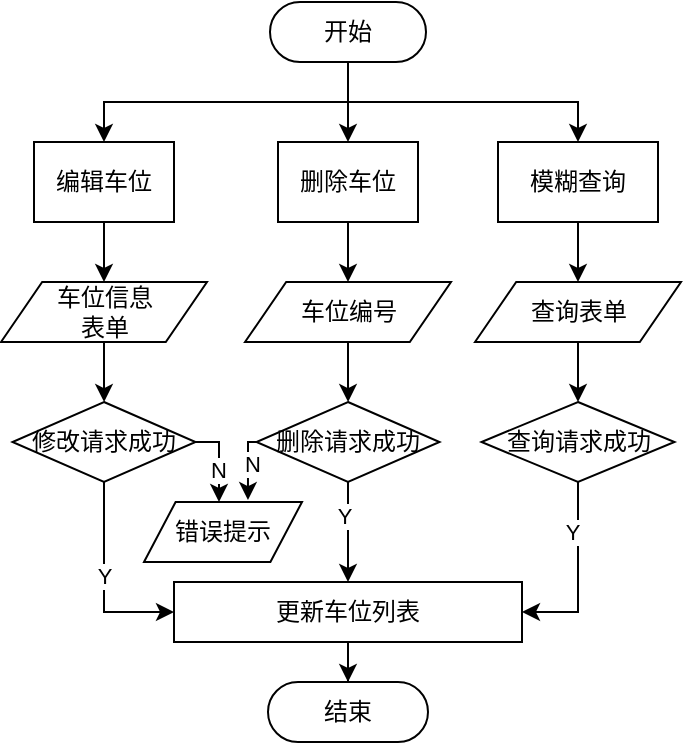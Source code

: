 <mxfile version="24.4.0" type="github">
  <diagram name="第 1 页" id="alPSqNJ8m3rAucEC1VVL">
    <mxGraphModel dx="380" dy="463" grid="1" gridSize="10" guides="1" tooltips="1" connect="1" arrows="1" fold="1" page="1" pageScale="1" pageWidth="827" pageHeight="1169" math="0" shadow="0">
      <root>
        <mxCell id="0" />
        <mxCell id="1" parent="0" />
        <mxCell id="w7tzNyiJlwlqv4V454Qx-7" style="edgeStyle=orthogonalEdgeStyle;rounded=0;orthogonalLoop=1;jettySize=auto;html=1;exitX=0.5;exitY=0.5;exitDx=0;exitDy=15;exitPerimeter=0;entryX=0.5;entryY=0;entryDx=0;entryDy=0;" edge="1" parent="1" source="w7tzNyiJlwlqv4V454Qx-2" target="w7tzNyiJlwlqv4V454Qx-3">
          <mxGeometry relative="1" as="geometry" />
        </mxCell>
        <mxCell id="w7tzNyiJlwlqv4V454Qx-8" style="edgeStyle=orthogonalEdgeStyle;rounded=0;orthogonalLoop=1;jettySize=auto;html=1;exitX=0.5;exitY=0.5;exitDx=0;exitDy=15;exitPerimeter=0;" edge="1" parent="1" source="w7tzNyiJlwlqv4V454Qx-2" target="w7tzNyiJlwlqv4V454Qx-4">
          <mxGeometry relative="1" as="geometry" />
        </mxCell>
        <mxCell id="w7tzNyiJlwlqv4V454Qx-9" style="edgeStyle=orthogonalEdgeStyle;rounded=0;orthogonalLoop=1;jettySize=auto;html=1;exitX=0.5;exitY=0.5;exitDx=0;exitDy=15;exitPerimeter=0;entryX=0.5;entryY=0;entryDx=0;entryDy=0;" edge="1" parent="1" source="w7tzNyiJlwlqv4V454Qx-2" target="w7tzNyiJlwlqv4V454Qx-5">
          <mxGeometry relative="1" as="geometry" />
        </mxCell>
        <mxCell id="w7tzNyiJlwlqv4V454Qx-2" value="开始" style="html=1;dashed=0;whiteSpace=wrap;shape=mxgraph.dfd.start" vertex="1" parent="1">
          <mxGeometry x="193" y="80" width="78" height="30" as="geometry" />
        </mxCell>
        <mxCell id="w7tzNyiJlwlqv4V454Qx-11" style="edgeStyle=orthogonalEdgeStyle;rounded=0;orthogonalLoop=1;jettySize=auto;html=1;exitX=0.5;exitY=1;exitDx=0;exitDy=0;" edge="1" parent="1" source="w7tzNyiJlwlqv4V454Qx-3" target="w7tzNyiJlwlqv4V454Qx-10">
          <mxGeometry relative="1" as="geometry" />
        </mxCell>
        <mxCell id="w7tzNyiJlwlqv4V454Qx-3" value="编辑车位" style="html=1;dashed=0;whiteSpace=wrap;" vertex="1" parent="1">
          <mxGeometry x="75" y="150" width="70" height="40" as="geometry" />
        </mxCell>
        <mxCell id="w7tzNyiJlwlqv4V454Qx-31" style="edgeStyle=orthogonalEdgeStyle;rounded=0;orthogonalLoop=1;jettySize=auto;html=1;exitX=0.5;exitY=1;exitDx=0;exitDy=0;" edge="1" parent="1" source="w7tzNyiJlwlqv4V454Qx-4" target="w7tzNyiJlwlqv4V454Qx-14">
          <mxGeometry relative="1" as="geometry" />
        </mxCell>
        <mxCell id="w7tzNyiJlwlqv4V454Qx-4" value="删除车位" style="html=1;dashed=0;whiteSpace=wrap;" vertex="1" parent="1">
          <mxGeometry x="197" y="150" width="70" height="40" as="geometry" />
        </mxCell>
        <mxCell id="w7tzNyiJlwlqv4V454Qx-33" style="edgeStyle=orthogonalEdgeStyle;rounded=0;orthogonalLoop=1;jettySize=auto;html=1;exitX=0.5;exitY=1;exitDx=0;exitDy=0;" edge="1" parent="1" source="w7tzNyiJlwlqv4V454Qx-5" target="w7tzNyiJlwlqv4V454Qx-15">
          <mxGeometry relative="1" as="geometry" />
        </mxCell>
        <mxCell id="w7tzNyiJlwlqv4V454Qx-5" value="模糊查询" style="html=1;dashed=0;whiteSpace=wrap;" vertex="1" parent="1">
          <mxGeometry x="307" y="150" width="80" height="40" as="geometry" />
        </mxCell>
        <mxCell id="w7tzNyiJlwlqv4V454Qx-13" style="edgeStyle=orthogonalEdgeStyle;rounded=0;orthogonalLoop=1;jettySize=auto;html=1;exitX=0.5;exitY=1;exitDx=0;exitDy=0;" edge="1" parent="1" source="w7tzNyiJlwlqv4V454Qx-10" target="w7tzNyiJlwlqv4V454Qx-12">
          <mxGeometry relative="1" as="geometry" />
        </mxCell>
        <mxCell id="w7tzNyiJlwlqv4V454Qx-10" value="车位信息&lt;div&gt;表单&lt;/div&gt;" style="shape=parallelogram;perimeter=parallelogramPerimeter;whiteSpace=wrap;html=1;dashed=0;" vertex="1" parent="1">
          <mxGeometry x="58.5" y="220" width="103" height="30" as="geometry" />
        </mxCell>
        <mxCell id="w7tzNyiJlwlqv4V454Qx-17" style="edgeStyle=orthogonalEdgeStyle;rounded=0;orthogonalLoop=1;jettySize=auto;html=1;exitX=0.5;exitY=1;exitDx=0;exitDy=0;entryX=0;entryY=0.5;entryDx=0;entryDy=0;" edge="1" parent="1" source="w7tzNyiJlwlqv4V454Qx-12" target="w7tzNyiJlwlqv4V454Qx-16">
          <mxGeometry relative="1" as="geometry" />
        </mxCell>
        <mxCell id="w7tzNyiJlwlqv4V454Qx-18" value="Y" style="edgeLabel;html=1;align=center;verticalAlign=middle;resizable=0;points=[];" vertex="1" connectable="0" parent="w7tzNyiJlwlqv4V454Qx-17">
          <mxGeometry x="-0.059" relative="1" as="geometry">
            <mxPoint as="offset" />
          </mxGeometry>
        </mxCell>
        <mxCell id="w7tzNyiJlwlqv4V454Qx-24" style="edgeStyle=orthogonalEdgeStyle;rounded=0;orthogonalLoop=1;jettySize=auto;html=1;exitX=1;exitY=0.5;exitDx=0;exitDy=0;entryX=0.5;entryY=0;entryDx=0;entryDy=0;" edge="1" parent="1" source="w7tzNyiJlwlqv4V454Qx-12">
          <mxGeometry relative="1" as="geometry">
            <mxPoint x="167.5" y="330" as="targetPoint" />
          </mxGeometry>
        </mxCell>
        <mxCell id="w7tzNyiJlwlqv4V454Qx-25" value="N" style="edgeLabel;html=1;align=center;verticalAlign=middle;resizable=0;points=[];" vertex="1" connectable="0" parent="w7tzNyiJlwlqv4V454Qx-24">
          <mxGeometry x="0.186" y="-1" relative="1" as="geometry">
            <mxPoint as="offset" />
          </mxGeometry>
        </mxCell>
        <mxCell id="w7tzNyiJlwlqv4V454Qx-12" value="修改请求成功" style="shape=rhombus;html=1;dashed=0;whiteSpace=wrap;perimeter=rhombusPerimeter;" vertex="1" parent="1">
          <mxGeometry x="64.25" y="280" width="91.5" height="40" as="geometry" />
        </mxCell>
        <mxCell id="w7tzNyiJlwlqv4V454Qx-32" style="edgeStyle=orthogonalEdgeStyle;rounded=0;orthogonalLoop=1;jettySize=auto;html=1;exitX=0.5;exitY=1;exitDx=0;exitDy=0;" edge="1" parent="1" source="w7tzNyiJlwlqv4V454Qx-14" target="w7tzNyiJlwlqv4V454Qx-20">
          <mxGeometry relative="1" as="geometry" />
        </mxCell>
        <mxCell id="w7tzNyiJlwlqv4V454Qx-14" value="车位编号" style="shape=parallelogram;perimeter=parallelogramPerimeter;whiteSpace=wrap;html=1;dashed=0;" vertex="1" parent="1">
          <mxGeometry x="180.5" y="220" width="103" height="30" as="geometry" />
        </mxCell>
        <mxCell id="w7tzNyiJlwlqv4V454Qx-34" style="edgeStyle=orthogonalEdgeStyle;rounded=0;orthogonalLoop=1;jettySize=auto;html=1;exitX=0.5;exitY=1;exitDx=0;exitDy=0;entryX=0.5;entryY=0;entryDx=0;entryDy=0;" edge="1" parent="1" source="w7tzNyiJlwlqv4V454Qx-15" target="w7tzNyiJlwlqv4V454Qx-21">
          <mxGeometry relative="1" as="geometry" />
        </mxCell>
        <mxCell id="w7tzNyiJlwlqv4V454Qx-15" value="查询表单" style="shape=parallelogram;perimeter=parallelogramPerimeter;whiteSpace=wrap;html=1;dashed=0;" vertex="1" parent="1">
          <mxGeometry x="295.5" y="220" width="103" height="30" as="geometry" />
        </mxCell>
        <mxCell id="w7tzNyiJlwlqv4V454Qx-36" style="edgeStyle=orthogonalEdgeStyle;rounded=0;orthogonalLoop=1;jettySize=auto;html=1;exitX=0.5;exitY=1;exitDx=0;exitDy=0;" edge="1" parent="1" source="w7tzNyiJlwlqv4V454Qx-16" target="w7tzNyiJlwlqv4V454Qx-35">
          <mxGeometry relative="1" as="geometry" />
        </mxCell>
        <mxCell id="w7tzNyiJlwlqv4V454Qx-16" value="更新车位列表" style="html=1;dashed=0;whiteSpace=wrap;" vertex="1" parent="1">
          <mxGeometry x="145" y="370" width="174" height="30" as="geometry" />
        </mxCell>
        <mxCell id="w7tzNyiJlwlqv4V454Qx-19" value="错误提示" style="shape=parallelogram;perimeter=parallelogramPerimeter;whiteSpace=wrap;html=1;dashed=0;" vertex="1" parent="1">
          <mxGeometry x="130" y="330" width="79" height="30" as="geometry" />
        </mxCell>
        <mxCell id="w7tzNyiJlwlqv4V454Qx-28" style="edgeStyle=orthogonalEdgeStyle;rounded=0;orthogonalLoop=1;jettySize=auto;html=1;exitX=0.5;exitY=1;exitDx=0;exitDy=0;" edge="1" parent="1" source="w7tzNyiJlwlqv4V454Qx-20" target="w7tzNyiJlwlqv4V454Qx-16">
          <mxGeometry relative="1" as="geometry" />
        </mxCell>
        <mxCell id="w7tzNyiJlwlqv4V454Qx-29" value="Y" style="edgeLabel;html=1;align=center;verticalAlign=middle;resizable=0;points=[];" vertex="1" connectable="0" parent="w7tzNyiJlwlqv4V454Qx-28">
          <mxGeometry x="-0.32" y="-2" relative="1" as="geometry">
            <mxPoint as="offset" />
          </mxGeometry>
        </mxCell>
        <mxCell id="w7tzNyiJlwlqv4V454Qx-20" value="删除请求成功" style="shape=rhombus;html=1;dashed=0;whiteSpace=wrap;perimeter=rhombusPerimeter;" vertex="1" parent="1">
          <mxGeometry x="186.25" y="280" width="91.5" height="40" as="geometry" />
        </mxCell>
        <mxCell id="w7tzNyiJlwlqv4V454Qx-27" style="edgeStyle=orthogonalEdgeStyle;rounded=0;orthogonalLoop=1;jettySize=auto;html=1;exitX=0.5;exitY=1;exitDx=0;exitDy=0;entryX=1;entryY=0.5;entryDx=0;entryDy=0;" edge="1" parent="1" source="w7tzNyiJlwlqv4V454Qx-21" target="w7tzNyiJlwlqv4V454Qx-16">
          <mxGeometry relative="1" as="geometry" />
        </mxCell>
        <mxCell id="w7tzNyiJlwlqv4V454Qx-30" value="Y" style="edgeLabel;html=1;align=center;verticalAlign=middle;resizable=0;points=[];" vertex="1" connectable="0" parent="w7tzNyiJlwlqv4V454Qx-27">
          <mxGeometry x="-0.477" y="-3" relative="1" as="geometry">
            <mxPoint as="offset" />
          </mxGeometry>
        </mxCell>
        <mxCell id="w7tzNyiJlwlqv4V454Qx-21" value="查询请求成功" style="shape=rhombus;html=1;dashed=0;whiteSpace=wrap;perimeter=rhombusPerimeter;" vertex="1" parent="1">
          <mxGeometry x="298.75" y="280" width="96.5" height="40" as="geometry" />
        </mxCell>
        <mxCell id="w7tzNyiJlwlqv4V454Qx-23" style="edgeStyle=orthogonalEdgeStyle;rounded=0;orthogonalLoop=1;jettySize=auto;html=1;exitX=0;exitY=0.5;exitDx=0;exitDy=0;entryX=0.658;entryY=-0.033;entryDx=0;entryDy=0;entryPerimeter=0;" edge="1" parent="1" source="w7tzNyiJlwlqv4V454Qx-20" target="w7tzNyiJlwlqv4V454Qx-19">
          <mxGeometry relative="1" as="geometry" />
        </mxCell>
        <mxCell id="w7tzNyiJlwlqv4V454Qx-26" value="N" style="edgeLabel;html=1;align=center;verticalAlign=middle;resizable=0;points=[];" vertex="1" connectable="0" parent="w7tzNyiJlwlqv4V454Qx-23">
          <mxGeometry x="-0.108" y="2" relative="1" as="geometry">
            <mxPoint as="offset" />
          </mxGeometry>
        </mxCell>
        <mxCell id="w7tzNyiJlwlqv4V454Qx-35" value="结束" style="html=1;dashed=0;whiteSpace=wrap;shape=mxgraph.dfd.start" vertex="1" parent="1">
          <mxGeometry x="192" y="420" width="80" height="30" as="geometry" />
        </mxCell>
      </root>
    </mxGraphModel>
  </diagram>
</mxfile>
